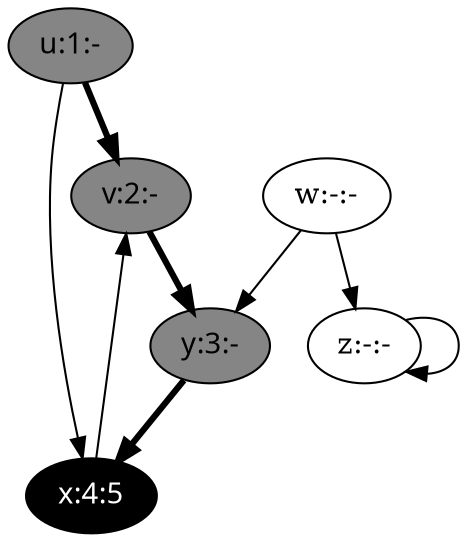 Digraph {
u [ label="u:1:-" style=filled fontname="time-bold" fillcolor=gray52 ];
v [ label="v:2:-" style=filled fontname="time-bold" fillcolor=gray52 ];
w [ label="w:-:-" ];
x [ label="x:4:5" fontcolor=white style=filled fontname="time-bold" fillcolor=black ];
y [ label="y:3:-" style=filled fontname="time-bold" fillcolor=gray52 ];
z [ label="z:-:-" ];
u->x[label="", penwidth=1];
u->v[label="", penwidth=3];
v->y[label="", penwidth=3];
w->y[label="", penwidth=1];
w->z[label="", penwidth=1];
x->v[label="", penwidth=1];
y->x[label="", penwidth=3];
z->z[label="", penwidth=1];
}
